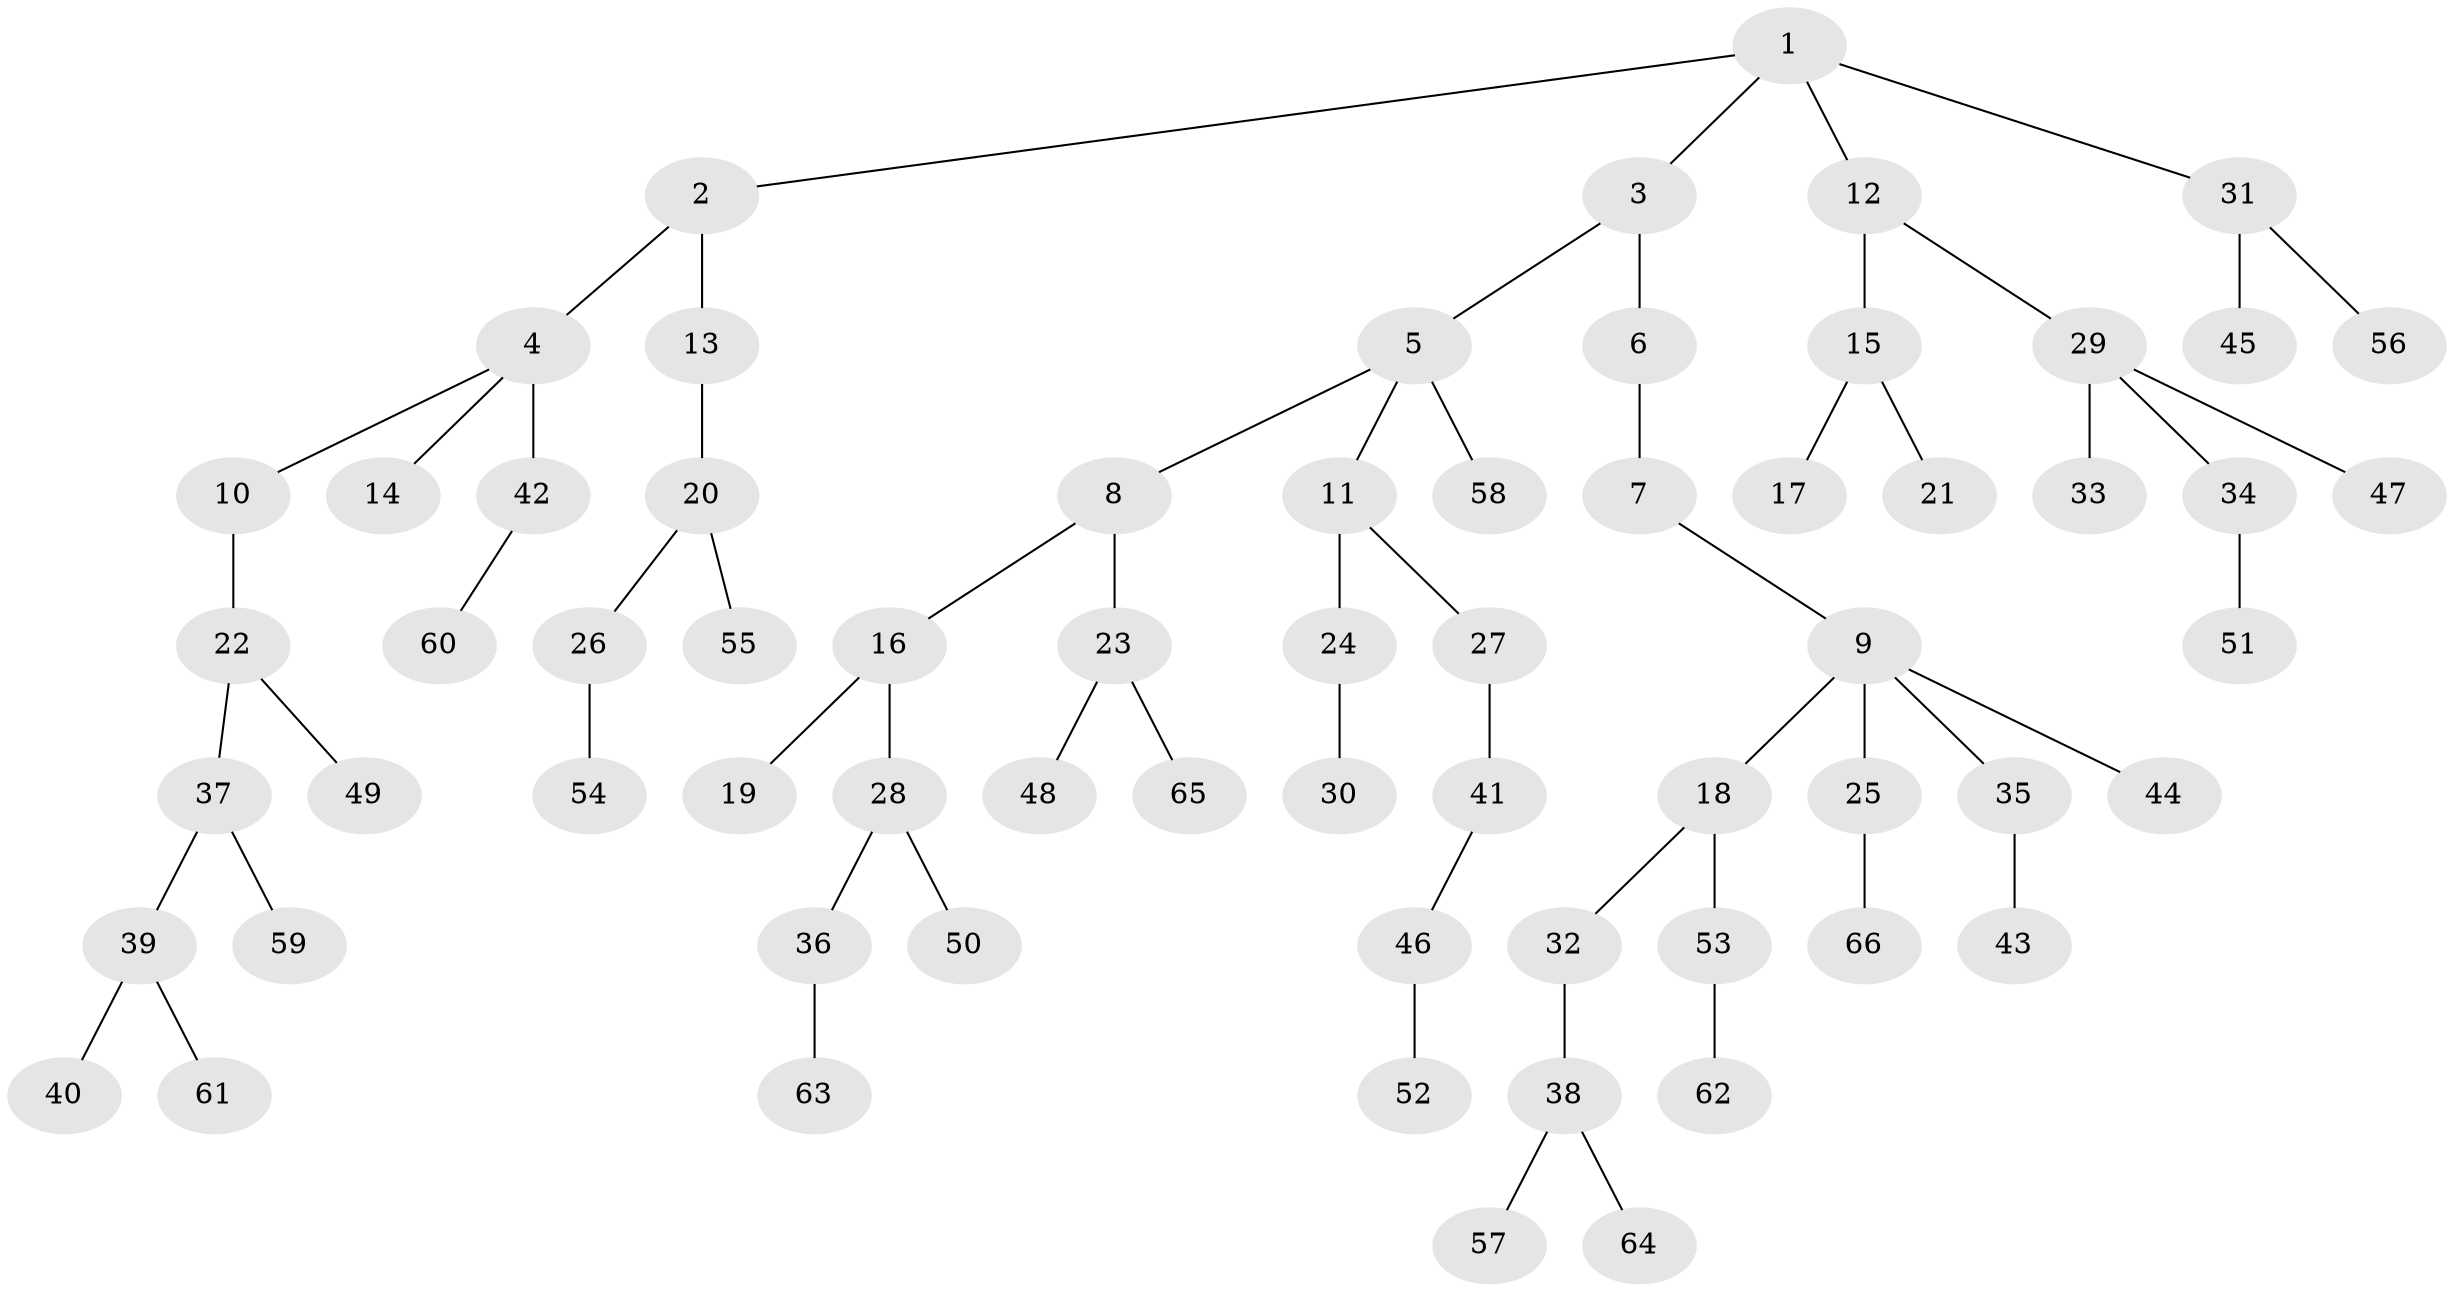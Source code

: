 // coarse degree distribution, {5: 0.043478260869565216, 3: 0.15217391304347827, 4: 0.06521739130434782, 2: 0.2826086956521739, 1: 0.45652173913043476}
// Generated by graph-tools (version 1.1) at 2025/19/03/04/25 18:19:26]
// undirected, 66 vertices, 65 edges
graph export_dot {
graph [start="1"]
  node [color=gray90,style=filled];
  1;
  2;
  3;
  4;
  5;
  6;
  7;
  8;
  9;
  10;
  11;
  12;
  13;
  14;
  15;
  16;
  17;
  18;
  19;
  20;
  21;
  22;
  23;
  24;
  25;
  26;
  27;
  28;
  29;
  30;
  31;
  32;
  33;
  34;
  35;
  36;
  37;
  38;
  39;
  40;
  41;
  42;
  43;
  44;
  45;
  46;
  47;
  48;
  49;
  50;
  51;
  52;
  53;
  54;
  55;
  56;
  57;
  58;
  59;
  60;
  61;
  62;
  63;
  64;
  65;
  66;
  1 -- 2;
  1 -- 3;
  1 -- 12;
  1 -- 31;
  2 -- 4;
  2 -- 13;
  3 -- 5;
  3 -- 6;
  4 -- 10;
  4 -- 14;
  4 -- 42;
  5 -- 8;
  5 -- 11;
  5 -- 58;
  6 -- 7;
  7 -- 9;
  8 -- 16;
  8 -- 23;
  9 -- 18;
  9 -- 25;
  9 -- 35;
  9 -- 44;
  10 -- 22;
  11 -- 24;
  11 -- 27;
  12 -- 15;
  12 -- 29;
  13 -- 20;
  15 -- 17;
  15 -- 21;
  16 -- 19;
  16 -- 28;
  18 -- 32;
  18 -- 53;
  20 -- 26;
  20 -- 55;
  22 -- 37;
  22 -- 49;
  23 -- 48;
  23 -- 65;
  24 -- 30;
  25 -- 66;
  26 -- 54;
  27 -- 41;
  28 -- 36;
  28 -- 50;
  29 -- 33;
  29 -- 34;
  29 -- 47;
  31 -- 45;
  31 -- 56;
  32 -- 38;
  34 -- 51;
  35 -- 43;
  36 -- 63;
  37 -- 39;
  37 -- 59;
  38 -- 57;
  38 -- 64;
  39 -- 40;
  39 -- 61;
  41 -- 46;
  42 -- 60;
  46 -- 52;
  53 -- 62;
}

